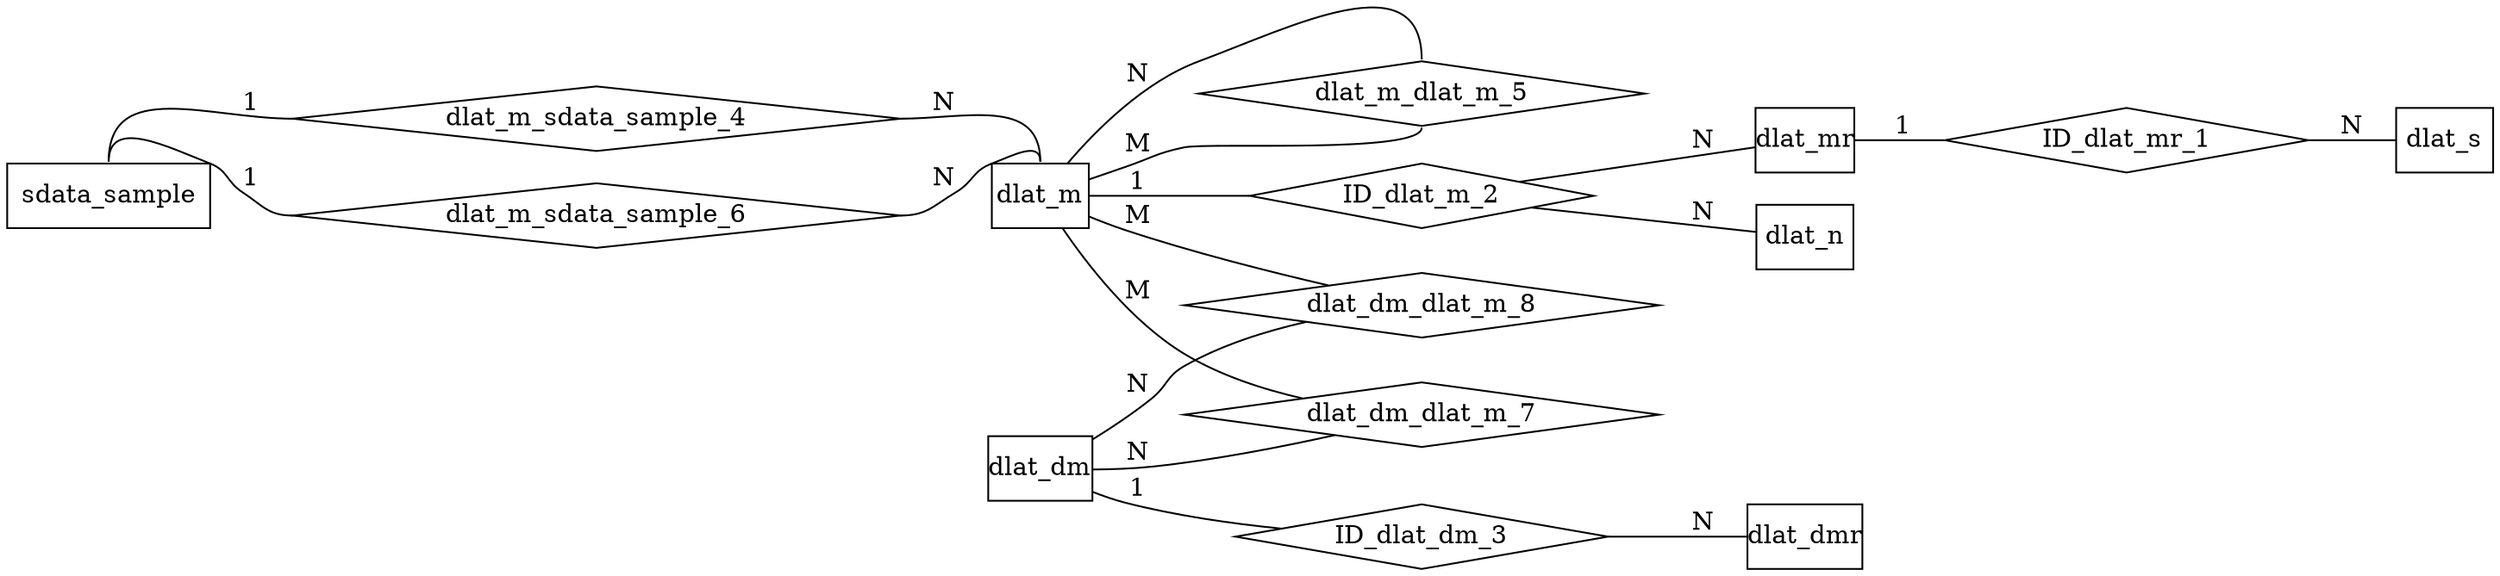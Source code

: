 digraph G {
	rankdir=LR;
	node [shape=box];
	edge [arrowhead=none];
	
dlat_m [texlbl="\graphicspath{{/home/jmfernandez/projects/BLUEPRINT/model/schema+tools/doc-templates/BLUEPRINT/icons/}} \arrayrulecolor{Black} \begin{tabular}{ c l }  \multicolumn{2}{c}{\textbf{\hyperref[tab:dlat_m]{\Large{}DNA *-lation - Metadata File}}} \\ \hline \includegraphics[height=1.6ex]{pk.pdf} & \hyperref[column:dlat.m.analysis_id]{\textbf{analysis\_id}} \\  & \hyperref[column:dlat.m.alignment_algorithm]{alignment\_algorithm} \\  & \hyperref[column:dlat.m.analysis_group_id]{analysis\_group\_id} \\ \hyperref[column:sdata.sample.sample_id]{\includegraphics[height=1.6ex]{fk.pdf}} & \hyperref[column:dlat.m.analyzed_sample_id]{\textit{analyzed\_sample\_id}} \\  & \hyperref[column:dlat.m.assembly_version]{assembly\_version} \\ \hyperref[column:dlat.m.analysis_id]{\includegraphics[height=1.6ex]{fk.pdf}} & \hyperref[column:dlat.m.base_analysis_id]{\textit{\textbf{\textcolor{gray}{base\_analysis\_id}}}} \\ \hyperref[column:sdata.sample.sample_id]{\includegraphics[height=1.6ex]{fk.pdf}} & \hyperref[column:dlat.m.control_sample_id]{\textit{\textbf{\textcolor{gray}{control\_sample\_id}}}} \\  & \hyperref[column:dlat.m.data_status]{data\_status} \\  & \hyperref[column:dlat.m.experimental_group_id]{experimental\_group\_id} \\  & \hyperref[column:dlat.m.experimental_protocol]{\textcolor{gray}{experimental\_protocol}} \\  & \hyperref[column:dlat.m.methylation_calling_algorithm]{\textcolor{gray}{methylation\_calling\_algorithm}} \\  & \hyperref[column:dlat.m.mr_type]{mr\_type} \\  & \hyperref[column:dlat.m.note]{\textcolor{gray}{note}} \\  & \hyperref[column:dlat.m.other_analysis_algorithm]{\textcolor{gray}{other\_analysis\_algorithm}} \\  & \hyperref[column:dlat.m.platform]{platform} \\  & \hyperref[column:dlat.m.program_versions]{\textbf{\textcolor{gray}{program\_versions}}} \\  & \hyperref[column:dlat.m.raw_data_accession]{\textcolor{gray}{raw\_data\_accession}} \\  & \hyperref[column:dlat.m.raw_data_repository]{raw\_data\_repository} \\  & \hyperref[column:dlat.m.seq_coverage]{\textcolor{gray}{seq\_coverage}} \end{tabular}",style="top color=dlat_m,rounded corners,drop shadow",margin="0,0"];
dlat_n [texlbl="\graphicspath{{/home/jmfernandez/projects/BLUEPRINT/model/schema+tools/doc-templates/BLUEPRINT/icons/}} \arrayrulecolor{Black} \begin{tabular}{ c l }  \multicolumn{2}{c}{\textbf{\hyperref[tab:dlat_n]{\Large{}DNA *-lation - Single Nucleotide File}}} \\ \hline \hyperref[column:dlat.m.analysis_id]{\includegraphics[height=1.6ex]{fkpk.pdf}} & \hyperref[column:dlat.n.analysis_id]{\textit{\textbf{analysis\_id}}} \\ \includegraphics[height=1.6ex]{pk.pdf} & \hyperref[column:dlat.n.d_lated_fragment_id]{\textbf{d\_lated\_fragment\_id}} \\  & \hyperref[column:dlat.n.c_total_reads]{c\_total\_reads} \\  & \hyperref[column:dlat.n.chromosome]{chromosome} \\  & \hyperref[column:dlat.n.chromosome_start]{chromosome\_start} \\  & \hyperref[column:dlat.n.chromosome_strand]{\textcolor{gray}{chromosome\_strand}} \\  & \hyperref[column:dlat.n.d_lated_reads]{d\_lated\_reads} \\  & \hyperref[column:dlat.n.d_lation_type]{d\_lation\_type} \\  & \hyperref[column:dlat.n.methylation]{methylation} \\  & \hyperref[column:dlat.n.note]{\textcolor{gray}{note}} \\  & \hyperref[column:dlat.n.probability]{\textcolor{gray}{probability}} \\  & \hyperref[column:dlat.n.quality_score]{\textcolor{gray}{quality\_score}} \\  & \hyperref[column:dlat.n.total_reads]{total\_reads} \\  & \hyperref[column:dlat.n.validation_platform]{\textcolor{gray}{validation\_platform}} \\  & \hyperref[column:dlat.n.validation_status]{validation\_status} \end{tabular}",style="top color=dlat_n,rounded corners,drop shadow,double distance=2pt",margin="0,0"];
dlat_mr [texlbl="\graphicspath{{/home/jmfernandez/projects/BLUEPRINT/model/schema+tools/doc-templates/BLUEPRINT/icons/}} \arrayrulecolor{Black} \begin{tabular}{ c l }  \multicolumn{2}{c}{\textbf{\hyperref[tab:dlat_mr]{\Large{}DNA *-lation - Methylated Region (CpGs, HMR) File}}} \\ \hline \hyperref[column:dlat.m.analysis_id]{\includegraphics[height=1.6ex]{fkpk.pdf}} & \hyperref[column:dlat.mr.analysis_id]{\textit{\textbf{analysis\_id}}} \\ \includegraphics[height=1.6ex]{pk.pdf} & \hyperref[column:dlat.mr.d_lated_fragment_id]{\textbf{d\_lated\_fragment\_id}} \\  & \hyperref[column:dlat.mr.beta_value]{\textcolor{gray}{beta\_value}} \\  & \hyperref[column:dlat.mr.c_total_reads]{c\_total\_reads} \\  & \hyperref[column:dlat.mr.chromosome]{chromosome} \\  & \hyperref[column:dlat.mr.chromosome_end]{chromosome\_end} \\  & \hyperref[column:dlat.mr.chromosome_start]{chromosome\_start} \\  & \hyperref[column:dlat.mr.d_lated_reads]{d\_lated\_reads} \\  & \hyperref[column:dlat.mr.note]{\textcolor{gray}{note}} \\  & \hyperref[column:dlat.mr.probability]{\textcolor{gray}{probability}} \\  & \hyperref[column:dlat.mr.quality_score]{\textcolor{gray}{quality\_score}} \\  & \hyperref[column:dlat.mr.total_reads]{total\_reads} \\  & \hyperref[column:dlat.mr.validation_platform]{\textcolor{gray}{validation\_platform}} \\  & \hyperref[column:dlat.mr.validation_status]{validation\_status} \end{tabular}",style="top color=dlat_mr,rounded corners,drop shadow,double distance=2pt",margin="0,0"];
dlat_s [texlbl="\graphicspath{{/home/jmfernandez/projects/BLUEPRINT/model/schema+tools/doc-templates/BLUEPRINT/icons/}} \arrayrulecolor{Black} \begin{tabular}{ c l }  \multicolumn{2}{c}{\textbf{\hyperref[tab:dlat_s]{\Large{}DNA *-lation - Annotation File}}} \\ \hline \hyperref[column:dlat.mr.analysis_id]{\includegraphics[height=1.6ex]{fk.pdf}} & \hyperref[column:dlat.s.analysis_id]{\textit{analysis\_id}} \\ \hyperref[column:dlat.mr.d_lated_fragment_id]{\includegraphics[height=1.6ex]{fk.pdf}} & \hyperref[column:dlat.s.d_lated_fragment_id]{\textit{d\_lated\_fragment\_id}} \\  & \hyperref[column:dlat.s.ensembl_version]{ensembl\_version} \\  & \hyperref[column:dlat.s.gene_affected]{gene\_affected} \\  & \hyperref[column:dlat.s.note]{\textcolor{gray}{note}} \end{tabular}",style="top color=dlat_s,rounded corners,drop shadow,double distance=2pt",margin="0,0"];
dlat_dm [texlbl="\graphicspath{{/home/jmfernandez/projects/BLUEPRINT/model/schema+tools/doc-templates/BLUEPRINT/icons/}} \arrayrulecolor{Black} \begin{tabular}{ c l }  \multicolumn{2}{c}{\textbf{\hyperref[tab:dlat_dm]{\Large{}DNA differential *-lation - Metadata File}}} \\ \hline \includegraphics[height=1.6ex]{pk.pdf} & \hyperref[column:dlat.dm.analysis_id]{\textbf{analysis\_id}} \\  & \hyperref[column:dlat.dm.alignment_algorithm]{alignment\_algorithm} \\  & \hyperref[column:dlat.dm.analysis_group_id]{analysis\_group\_id} \\  & \hyperref[column:dlat.dm.assembly_version]{assembly\_version} \\  & \hyperref[column:dlat.dm.data_status]{data\_status} \\  & \hyperref[column:dlat.dm.note]{\textcolor{gray}{note}} \\  & \hyperref[column:dlat.dm.other_analysis_algorithm]{\textcolor{gray}{other\_analysis\_algorithm}} \\ \hyperref[column:dlat.m.analysis_id]{\includegraphics[height=1.6ex]{fk.pdf}} & \hyperref[column:dlat.dm.part_a_analysis_id]{\textit{part\_a\_analysis\_id}} \\ \hyperref[column:dlat.m.analysis_id]{\includegraphics[height=1.6ex]{fk.pdf}} & \hyperref[column:dlat.dm.part_b_analysis_id]{\textit{part\_b\_analysis\_id}} \\  & \hyperref[column:dlat.dm.program_versions]{\textbf{\textcolor{gray}{program\_versions}}} \\  & \hyperref[column:dlat.dm.raw_data_accession]{\textcolor{gray}{raw\_data\_accession}} \\  & \hyperref[column:dlat.dm.raw_data_repository]{raw\_data\_repository} \\  & \hyperref[column:dlat.dm.seq_coverage]{\textcolor{gray}{seq\_coverage}} \end{tabular}",style="top color=dlat_dm,rounded corners,drop shadow",margin="0,0"];
dlat_dmr [texlbl="\graphicspath{{/home/jmfernandez/projects/BLUEPRINT/model/schema+tools/doc-templates/BLUEPRINT/icons/}} \arrayrulecolor{Black} \begin{tabular}{ c l }  \multicolumn{2}{c}{\textbf{\hyperref[tab:dlat_dmr]{\Large{}DNA *-lation - Differentially Methylated Region (DMR) File}}} \\ \hline \hyperref[column:dlat.dm.analysis_id]{\includegraphics[height=1.6ex]{fkpk.pdf}} & \hyperref[column:dlat.dmr.analysis_id]{\textit{\textbf{analysis\_id}}} \\ \includegraphics[height=1.6ex]{pk.pdf} & \hyperref[column:dlat.dmr.d_lated_fragment_id]{\textbf{d\_lated\_fragment\_id}} \\  & \hyperref[column:dlat.dmr.abs_avg_diff]{abs\_avg\_diff} \\  & \hyperref[column:dlat.dmr.chromosome]{chromosome} \\  & \hyperref[column:dlat.dmr.chromosome_end]{chromosome\_end} \\  & \hyperref[column:dlat.dmr.chromosome_start]{chromosome\_start} \\  & \hyperref[column:dlat.dmr.cpg_start]{cpg\_start} \\  & \hyperref[column:dlat.dmr.hyper_role]{hyper\_role} \\  & \hyperref[column:dlat.dmr.n_cpgs]{n\_cpgs} \\  & \hyperref[column:dlat.dmr.n_sig_cpgs]{n\_sig\_cpgs} \\  & \hyperref[column:dlat.dmr.note]{\textcolor{gray}{note}} \\  & \hyperref[column:dlat.dmr.rank]{\textcolor{gray}{rank}} \\  & \hyperref[column:dlat.dmr.rel_avg_diff]{rel\_avg\_diff} \\  & \hyperref[column:dlat.dmr.validation_platform]{\textcolor{gray}{validation\_platform}} \\  & \hyperref[column:dlat.dmr.validation_status]{validation\_status} \end{tabular}",style="top color=dlat_dmr,rounded corners,drop shadow,double distance=2pt",margin="0,0"];
	{ rank=same; dlat_m dlat_dm }
	
	node [shape=diamond, texlbl="Identifies"];
	
	
	ID_dlat_mr_1 [style="top color=dlat_mr,drop shadow,double distance=2pt"];
	dlat_mr -> ID_dlat_mr_1  [label="1"];
	ID_dlat_mr_1 -> dlat_s [label="N",style="double distance=2pt"];
	
	ID_dlat_m_2 [style="top color=dlat_m,drop shadow,double distance=2pt"];
	dlat_m -> ID_dlat_m_2  [label="1"];
	ID_dlat_m_2 -> dlat_mr [label="N",style="double distance=2pt"];
	ID_dlat_m_2 -> dlat_n [label="N",style="double distance=2pt"];
	
	ID_dlat_dm_3 [style="top color=dlat_dm,drop shadow,double distance=2pt"];
	dlat_dm -> ID_dlat_dm_3  [label="1"];
	ID_dlat_dm_3 -> dlat_dmr [label="N",style="double distance=2pt"];
	
	node [shape=diamond];
	
	
	dlat_m_sdata_sample_4 [style="top color=sdata_sample,drop shadow",texlbl="\parbox{3cm}{\centering Relationship \linebreak \textit{\small(analyzed\_)}}"];
	sdata_sample [shape="box",style="top color=sdata_sample,rounded corners,drop shadow",texlbl="\textbf{\hyperref[tab:sdata_sample]{\Large{}Analyzed Sample Data File}}"];
	sdata_sample:n -> dlat_m_sdata_sample_4:w [label="1"];
	dlat_m_sdata_sample_4:e -> dlat_m:n [label="N",style="double distance=2pt"];
	
	dlat_m_dlat_m_5 [style="top color=dlat_m,drop shadow",texlbl="\parbox{3cm}{\centering Relationship \linebreak \textit{\small(base\_)}}"];
	
	dlat_m -> dlat_m_dlat_m_5:s [label="M"];
	dlat_m_dlat_m_5:n -> dlat_m [label="N",style=""];
	
	dlat_m_sdata_sample_6 [style="top color=sdata_sample,drop shadow",texlbl="\parbox{3cm}{\centering Relationship \linebreak \textit{\small(control\_)}}"];
	sdata_sample [shape="box",style="top color=sdata_sample,rounded corners,drop shadow",texlbl="\textbf{\hyperref[tab:sdata_sample]{\Large{}Analyzed Sample Data File}}"];
	sdata_sample:n -> dlat_m_sdata_sample_6:w [label="1"];
	dlat_m_sdata_sample_6:e -> dlat_m:n [label="N",style=""];
	
	dlat_dm_dlat_m_7 [style="top color=dlat_m,drop shadow",texlbl="\parbox{3cm}{\centering Relationship \linebreak \textit{\small(part\_a\_)}}"];
	
	dlat_m -> dlat_dm_dlat_m_7 [label="M"];
	dlat_dm_dlat_m_7 -> dlat_dm [label="N",style="double distance=2pt"];
	
	dlat_dm_dlat_m_8 [style="top color=dlat_m,drop shadow",texlbl="\parbox{3cm}{\centering Relationship \linebreak \textit{\small(part\_b\_)}}"];
	
	dlat_m -> dlat_dm_dlat_m_8 [label="M"];
	dlat_dm_dlat_m_8 -> dlat_dm [label="N",style="double distance=2pt"];
}
